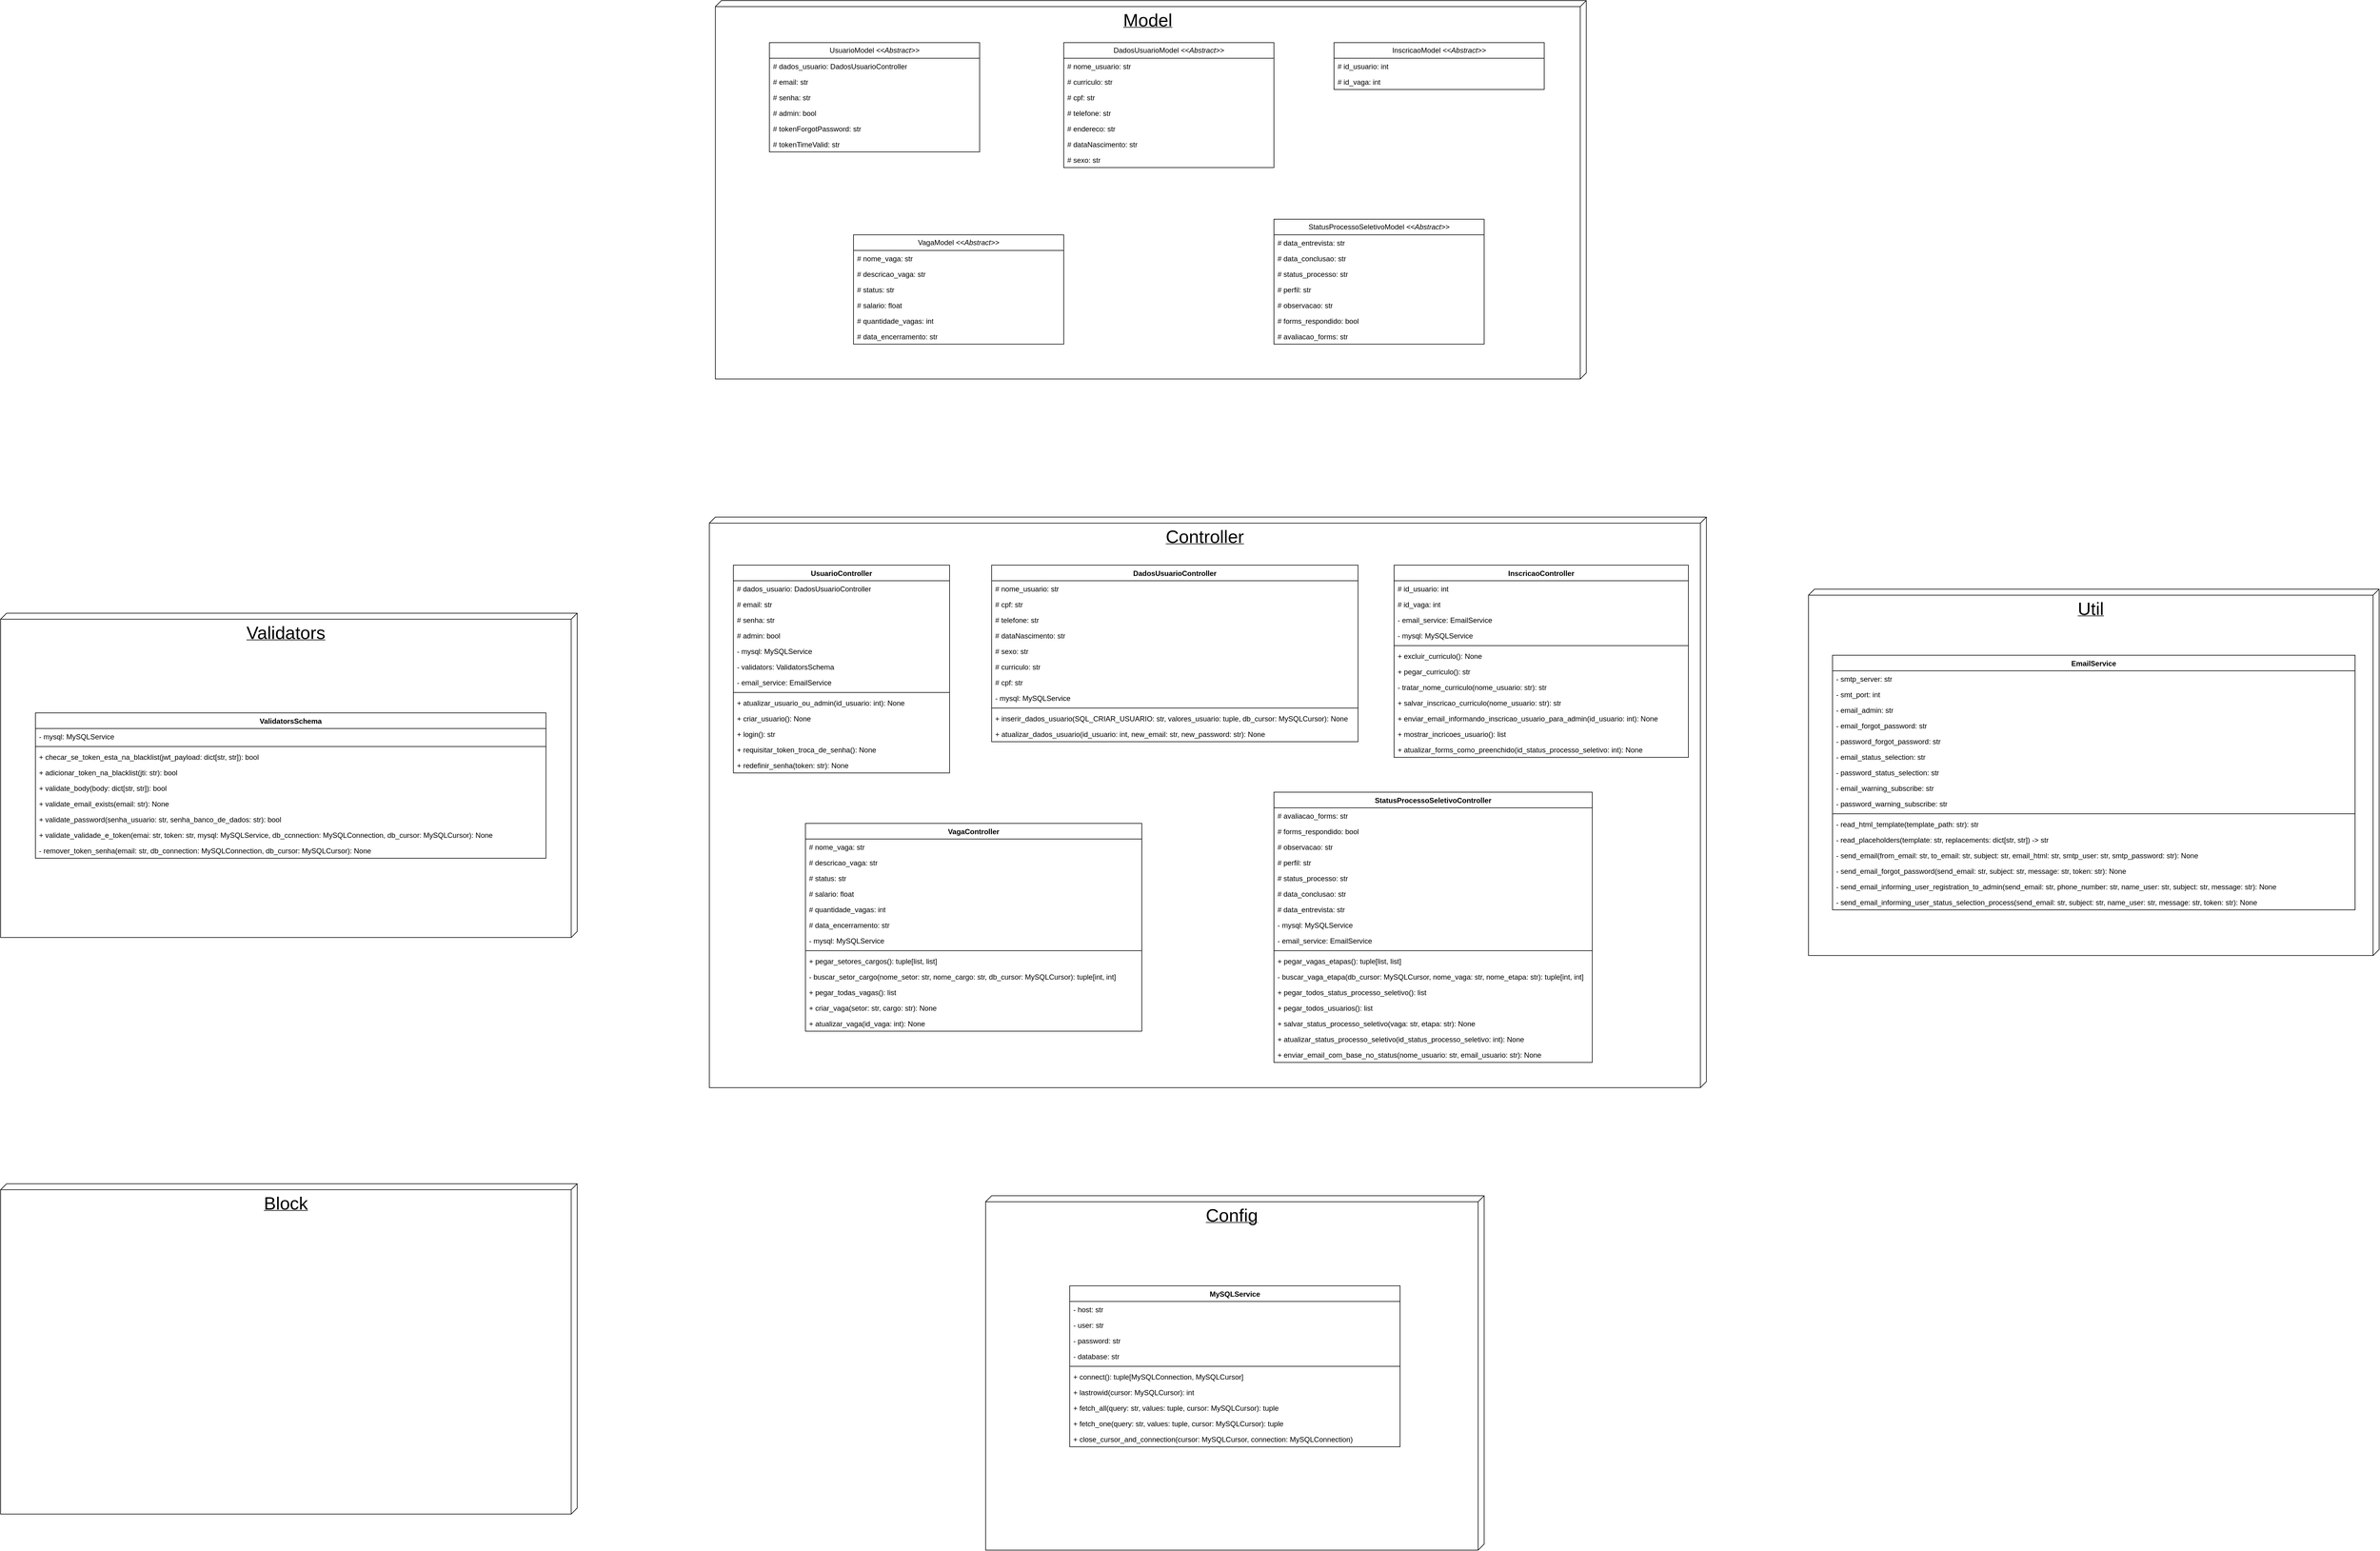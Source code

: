 <mxfile version="24.7.17">
  <diagram name="Page-1" id="kNr-TW5UxMLHMkdF3ImA">
    <mxGraphModel dx="4261" dy="2525" grid="1" gridSize="10" guides="1" tooltips="1" connect="1" arrows="1" fold="1" page="1" pageScale="1" pageWidth="827" pageHeight="1169" math="0" shadow="0">
      <root>
        <mxCell id="0" />
        <mxCell id="1" parent="0" />
        <mxCell id="wAWdI9XRGKY5rI-mCFxE-1" value="&lt;font style=&quot;font-size: 30px;&quot;&gt;Model&lt;/font&gt;" style="verticalAlign=top;align=center;spacingTop=8;spacingLeft=2;spacingRight=12;shape=cube;size=10;direction=south;fontStyle=4;html=1;whiteSpace=wrap;" vertex="1" parent="1">
          <mxGeometry x="-70" y="-10" width="1450" height="630" as="geometry" />
        </mxCell>
        <mxCell id="wAWdI9XRGKY5rI-mCFxE-6" value="UsuarioModel&amp;nbsp;&lt;i&gt;&amp;lt;&amp;lt;Abstract&amp;gt;&amp;gt;&lt;/i&gt;" style="swimlane;fontStyle=0;childLayout=stackLayout;horizontal=1;startSize=26;fillColor=none;horizontalStack=0;resizeParent=1;resizeParentMax=0;resizeLast=0;collapsible=1;marginBottom=0;whiteSpace=wrap;html=1;" vertex="1" parent="1">
          <mxGeometry x="20" y="60" width="350" height="182" as="geometry" />
        </mxCell>
        <mxCell id="wAWdI9XRGKY5rI-mCFxE-7" value="# dados_usuario: DadosUsuarioController" style="text;strokeColor=none;fillColor=none;align=left;verticalAlign=top;spacingLeft=4;spacingRight=4;overflow=hidden;rotatable=0;points=[[0,0.5],[1,0.5]];portConstraint=eastwest;whiteSpace=wrap;html=1;" vertex="1" parent="wAWdI9XRGKY5rI-mCFxE-6">
          <mxGeometry y="26" width="350" height="26" as="geometry" />
        </mxCell>
        <mxCell id="wAWdI9XRGKY5rI-mCFxE-8" value="# email: str" style="text;strokeColor=none;fillColor=none;align=left;verticalAlign=top;spacingLeft=4;spacingRight=4;overflow=hidden;rotatable=0;points=[[0,0.5],[1,0.5]];portConstraint=eastwest;whiteSpace=wrap;html=1;" vertex="1" parent="wAWdI9XRGKY5rI-mCFxE-6">
          <mxGeometry y="52" width="350" height="26" as="geometry" />
        </mxCell>
        <mxCell id="wAWdI9XRGKY5rI-mCFxE-9" value="# senha: str" style="text;strokeColor=none;fillColor=none;align=left;verticalAlign=top;spacingLeft=4;spacingRight=4;overflow=hidden;rotatable=0;points=[[0,0.5],[1,0.5]];portConstraint=eastwest;whiteSpace=wrap;html=1;" vertex="1" parent="wAWdI9XRGKY5rI-mCFxE-6">
          <mxGeometry y="78" width="350" height="26" as="geometry" />
        </mxCell>
        <mxCell id="wAWdI9XRGKY5rI-mCFxE-10" value="# admin: bool" style="text;strokeColor=none;fillColor=none;align=left;verticalAlign=top;spacingLeft=4;spacingRight=4;overflow=hidden;rotatable=0;points=[[0,0.5],[1,0.5]];portConstraint=eastwest;whiteSpace=wrap;html=1;" vertex="1" parent="wAWdI9XRGKY5rI-mCFxE-6">
          <mxGeometry y="104" width="350" height="26" as="geometry" />
        </mxCell>
        <mxCell id="wAWdI9XRGKY5rI-mCFxE-11" value="# tokenForgotPassword: str" style="text;strokeColor=none;fillColor=none;align=left;verticalAlign=top;spacingLeft=4;spacingRight=4;overflow=hidden;rotatable=0;points=[[0,0.5],[1,0.5]];portConstraint=eastwest;whiteSpace=wrap;html=1;" vertex="1" parent="wAWdI9XRGKY5rI-mCFxE-6">
          <mxGeometry y="130" width="350" height="26" as="geometry" />
        </mxCell>
        <mxCell id="wAWdI9XRGKY5rI-mCFxE-12" value="# tokenTimeValid: str" style="text;strokeColor=none;fillColor=none;align=left;verticalAlign=top;spacingLeft=4;spacingRight=4;overflow=hidden;rotatable=0;points=[[0,0.5],[1,0.5]];portConstraint=eastwest;whiteSpace=wrap;html=1;" vertex="1" parent="wAWdI9XRGKY5rI-mCFxE-6">
          <mxGeometry y="156" width="350" height="26" as="geometry" />
        </mxCell>
        <mxCell id="wAWdI9XRGKY5rI-mCFxE-13" value="DadosUsuarioModel&amp;nbsp;&lt;i&gt;&amp;lt;&amp;lt;Abstract&amp;gt;&amp;gt;&lt;/i&gt;" style="swimlane;fontStyle=0;childLayout=stackLayout;horizontal=1;startSize=26;fillColor=none;horizontalStack=0;resizeParent=1;resizeParentMax=0;resizeLast=0;collapsible=1;marginBottom=0;whiteSpace=wrap;html=1;" vertex="1" parent="1">
          <mxGeometry x="510" y="60" width="350" height="208" as="geometry" />
        </mxCell>
        <mxCell id="wAWdI9XRGKY5rI-mCFxE-14" value="# nome_usuario: str" style="text;strokeColor=none;fillColor=none;align=left;verticalAlign=top;spacingLeft=4;spacingRight=4;overflow=hidden;rotatable=0;points=[[0,0.5],[1,0.5]];portConstraint=eastwest;whiteSpace=wrap;html=1;" vertex="1" parent="wAWdI9XRGKY5rI-mCFxE-13">
          <mxGeometry y="26" width="350" height="26" as="geometry" />
        </mxCell>
        <mxCell id="wAWdI9XRGKY5rI-mCFxE-15" value="# curriculo: str" style="text;strokeColor=none;fillColor=none;align=left;verticalAlign=top;spacingLeft=4;spacingRight=4;overflow=hidden;rotatable=0;points=[[0,0.5],[1,0.5]];portConstraint=eastwest;whiteSpace=wrap;html=1;" vertex="1" parent="wAWdI9XRGKY5rI-mCFxE-13">
          <mxGeometry y="52" width="350" height="26" as="geometry" />
        </mxCell>
        <mxCell id="wAWdI9XRGKY5rI-mCFxE-16" value="# cpf: str" style="text;strokeColor=none;fillColor=none;align=left;verticalAlign=top;spacingLeft=4;spacingRight=4;overflow=hidden;rotatable=0;points=[[0,0.5],[1,0.5]];portConstraint=eastwest;whiteSpace=wrap;html=1;" vertex="1" parent="wAWdI9XRGKY5rI-mCFxE-13">
          <mxGeometry y="78" width="350" height="26" as="geometry" />
        </mxCell>
        <mxCell id="wAWdI9XRGKY5rI-mCFxE-17" value="# telefone: str" style="text;strokeColor=none;fillColor=none;align=left;verticalAlign=top;spacingLeft=4;spacingRight=4;overflow=hidden;rotatable=0;points=[[0,0.5],[1,0.5]];portConstraint=eastwest;whiteSpace=wrap;html=1;" vertex="1" parent="wAWdI9XRGKY5rI-mCFxE-13">
          <mxGeometry y="104" width="350" height="26" as="geometry" />
        </mxCell>
        <mxCell id="wAWdI9XRGKY5rI-mCFxE-18" value="# endereco: str" style="text;strokeColor=none;fillColor=none;align=left;verticalAlign=top;spacingLeft=4;spacingRight=4;overflow=hidden;rotatable=0;points=[[0,0.5],[1,0.5]];portConstraint=eastwest;whiteSpace=wrap;html=1;" vertex="1" parent="wAWdI9XRGKY5rI-mCFxE-13">
          <mxGeometry y="130" width="350" height="26" as="geometry" />
        </mxCell>
        <mxCell id="wAWdI9XRGKY5rI-mCFxE-19" value="# dataNascimento: str" style="text;strokeColor=none;fillColor=none;align=left;verticalAlign=top;spacingLeft=4;spacingRight=4;overflow=hidden;rotatable=0;points=[[0,0.5],[1,0.5]];portConstraint=eastwest;whiteSpace=wrap;html=1;" vertex="1" parent="wAWdI9XRGKY5rI-mCFxE-13">
          <mxGeometry y="156" width="350" height="26" as="geometry" />
        </mxCell>
        <mxCell id="wAWdI9XRGKY5rI-mCFxE-20" value="# sexo: str" style="text;strokeColor=none;fillColor=none;align=left;verticalAlign=top;spacingLeft=4;spacingRight=4;overflow=hidden;rotatable=0;points=[[0,0.5],[1,0.5]];portConstraint=eastwest;whiteSpace=wrap;html=1;" vertex="1" parent="wAWdI9XRGKY5rI-mCFxE-13">
          <mxGeometry y="182" width="350" height="26" as="geometry" />
        </mxCell>
        <mxCell id="wAWdI9XRGKY5rI-mCFxE-21" value="InscricaoModel&amp;nbsp;&lt;i&gt;&amp;lt;&amp;lt;Abstract&amp;gt;&amp;gt;&lt;/i&gt;" style="swimlane;fontStyle=0;childLayout=stackLayout;horizontal=1;startSize=26;fillColor=none;horizontalStack=0;resizeParent=1;resizeParentMax=0;resizeLast=0;collapsible=1;marginBottom=0;whiteSpace=wrap;html=1;" vertex="1" parent="1">
          <mxGeometry x="960" y="60" width="350" height="78" as="geometry" />
        </mxCell>
        <mxCell id="wAWdI9XRGKY5rI-mCFxE-22" value="# id_usuario: int" style="text;strokeColor=none;fillColor=none;align=left;verticalAlign=top;spacingLeft=4;spacingRight=4;overflow=hidden;rotatable=0;points=[[0,0.5],[1,0.5]];portConstraint=eastwest;whiteSpace=wrap;html=1;" vertex="1" parent="wAWdI9XRGKY5rI-mCFxE-21">
          <mxGeometry y="26" width="350" height="26" as="geometry" />
        </mxCell>
        <mxCell id="wAWdI9XRGKY5rI-mCFxE-23" value="# id_vaga: int" style="text;strokeColor=none;fillColor=none;align=left;verticalAlign=top;spacingLeft=4;spacingRight=4;overflow=hidden;rotatable=0;points=[[0,0.5],[1,0.5]];portConstraint=eastwest;whiteSpace=wrap;html=1;" vertex="1" parent="wAWdI9XRGKY5rI-mCFxE-21">
          <mxGeometry y="52" width="350" height="26" as="geometry" />
        </mxCell>
        <mxCell id="wAWdI9XRGKY5rI-mCFxE-28" value="VagaModel&amp;nbsp;&lt;i&gt;&amp;lt;&amp;lt;Abstract&amp;gt;&amp;gt;&lt;/i&gt;" style="swimlane;fontStyle=0;childLayout=stackLayout;horizontal=1;startSize=26;fillColor=none;horizontalStack=0;resizeParent=1;resizeParentMax=0;resizeLast=0;collapsible=1;marginBottom=0;whiteSpace=wrap;html=1;" vertex="1" parent="1">
          <mxGeometry x="160" y="380" width="350" height="182" as="geometry" />
        </mxCell>
        <mxCell id="wAWdI9XRGKY5rI-mCFxE-29" value="# nome_vaga: str" style="text;strokeColor=none;fillColor=none;align=left;verticalAlign=top;spacingLeft=4;spacingRight=4;overflow=hidden;rotatable=0;points=[[0,0.5],[1,0.5]];portConstraint=eastwest;whiteSpace=wrap;html=1;" vertex="1" parent="wAWdI9XRGKY5rI-mCFxE-28">
          <mxGeometry y="26" width="350" height="26" as="geometry" />
        </mxCell>
        <mxCell id="wAWdI9XRGKY5rI-mCFxE-30" value="# descricao_vaga: str" style="text;strokeColor=none;fillColor=none;align=left;verticalAlign=top;spacingLeft=4;spacingRight=4;overflow=hidden;rotatable=0;points=[[0,0.5],[1,0.5]];portConstraint=eastwest;whiteSpace=wrap;html=1;" vertex="1" parent="wAWdI9XRGKY5rI-mCFxE-28">
          <mxGeometry y="52" width="350" height="26" as="geometry" />
        </mxCell>
        <mxCell id="wAWdI9XRGKY5rI-mCFxE-31" value="# status: str" style="text;strokeColor=none;fillColor=none;align=left;verticalAlign=top;spacingLeft=4;spacingRight=4;overflow=hidden;rotatable=0;points=[[0,0.5],[1,0.5]];portConstraint=eastwest;whiteSpace=wrap;html=1;" vertex="1" parent="wAWdI9XRGKY5rI-mCFxE-28">
          <mxGeometry y="78" width="350" height="26" as="geometry" />
        </mxCell>
        <mxCell id="wAWdI9XRGKY5rI-mCFxE-33" value="# salario: float" style="text;strokeColor=none;fillColor=none;align=left;verticalAlign=top;spacingLeft=4;spacingRight=4;overflow=hidden;rotatable=0;points=[[0,0.5],[1,0.5]];portConstraint=eastwest;whiteSpace=wrap;html=1;" vertex="1" parent="wAWdI9XRGKY5rI-mCFxE-28">
          <mxGeometry y="104" width="350" height="26" as="geometry" />
        </mxCell>
        <mxCell id="wAWdI9XRGKY5rI-mCFxE-32" value="# quantidade_vagas: int" style="text;strokeColor=none;fillColor=none;align=left;verticalAlign=top;spacingLeft=4;spacingRight=4;overflow=hidden;rotatable=0;points=[[0,0.5],[1,0.5]];portConstraint=eastwest;whiteSpace=wrap;html=1;" vertex="1" parent="wAWdI9XRGKY5rI-mCFxE-28">
          <mxGeometry y="130" width="350" height="26" as="geometry" />
        </mxCell>
        <mxCell id="wAWdI9XRGKY5rI-mCFxE-34" value="# data_encerramento: str" style="text;strokeColor=none;fillColor=none;align=left;verticalAlign=top;spacingLeft=4;spacingRight=4;overflow=hidden;rotatable=0;points=[[0,0.5],[1,0.5]];portConstraint=eastwest;whiteSpace=wrap;html=1;" vertex="1" parent="wAWdI9XRGKY5rI-mCFxE-28">
          <mxGeometry y="156" width="350" height="26" as="geometry" />
        </mxCell>
        <mxCell id="wAWdI9XRGKY5rI-mCFxE-35" value="StatusProcessoSeletivoModel&amp;nbsp;&lt;i&gt;&amp;lt;&amp;lt;Abstract&amp;gt;&amp;gt;&lt;/i&gt;" style="swimlane;fontStyle=0;childLayout=stackLayout;horizontal=1;startSize=26;fillColor=none;horizontalStack=0;resizeParent=1;resizeParentMax=0;resizeLast=0;collapsible=1;marginBottom=0;whiteSpace=wrap;html=1;" vertex="1" parent="1">
          <mxGeometry x="860" y="354" width="350" height="208" as="geometry" />
        </mxCell>
        <mxCell id="wAWdI9XRGKY5rI-mCFxE-36" value="# data_entrevista: str" style="text;strokeColor=none;fillColor=none;align=left;verticalAlign=top;spacingLeft=4;spacingRight=4;overflow=hidden;rotatable=0;points=[[0,0.5],[1,0.5]];portConstraint=eastwest;whiteSpace=wrap;html=1;" vertex="1" parent="wAWdI9XRGKY5rI-mCFxE-35">
          <mxGeometry y="26" width="350" height="26" as="geometry" />
        </mxCell>
        <mxCell id="wAWdI9XRGKY5rI-mCFxE-37" value="# data_conclusao: str" style="text;strokeColor=none;fillColor=none;align=left;verticalAlign=top;spacingLeft=4;spacingRight=4;overflow=hidden;rotatable=0;points=[[0,0.5],[1,0.5]];portConstraint=eastwest;whiteSpace=wrap;html=1;" vertex="1" parent="wAWdI9XRGKY5rI-mCFxE-35">
          <mxGeometry y="52" width="350" height="26" as="geometry" />
        </mxCell>
        <mxCell id="wAWdI9XRGKY5rI-mCFxE-38" value="# status_processo: str" style="text;strokeColor=none;fillColor=none;align=left;verticalAlign=top;spacingLeft=4;spacingRight=4;overflow=hidden;rotatable=0;points=[[0,0.5],[1,0.5]];portConstraint=eastwest;whiteSpace=wrap;html=1;" vertex="1" parent="wAWdI9XRGKY5rI-mCFxE-35">
          <mxGeometry y="78" width="350" height="26" as="geometry" />
        </mxCell>
        <mxCell id="wAWdI9XRGKY5rI-mCFxE-39" value="# perfil: str" style="text;strokeColor=none;fillColor=none;align=left;verticalAlign=top;spacingLeft=4;spacingRight=4;overflow=hidden;rotatable=0;points=[[0,0.5],[1,0.5]];portConstraint=eastwest;whiteSpace=wrap;html=1;" vertex="1" parent="wAWdI9XRGKY5rI-mCFxE-35">
          <mxGeometry y="104" width="350" height="26" as="geometry" />
        </mxCell>
        <mxCell id="wAWdI9XRGKY5rI-mCFxE-40" value="# observacao: str" style="text;strokeColor=none;fillColor=none;align=left;verticalAlign=top;spacingLeft=4;spacingRight=4;overflow=hidden;rotatable=0;points=[[0,0.5],[1,0.5]];portConstraint=eastwest;whiteSpace=wrap;html=1;" vertex="1" parent="wAWdI9XRGKY5rI-mCFxE-35">
          <mxGeometry y="130" width="350" height="26" as="geometry" />
        </mxCell>
        <mxCell id="wAWdI9XRGKY5rI-mCFxE-41" value="# forms_respondido: bool" style="text;strokeColor=none;fillColor=none;align=left;verticalAlign=top;spacingLeft=4;spacingRight=4;overflow=hidden;rotatable=0;points=[[0,0.5],[1,0.5]];portConstraint=eastwest;whiteSpace=wrap;html=1;" vertex="1" parent="wAWdI9XRGKY5rI-mCFxE-35">
          <mxGeometry y="156" width="350" height="26" as="geometry" />
        </mxCell>
        <mxCell id="wAWdI9XRGKY5rI-mCFxE-42" value="# avaliacao_forms: str" style="text;strokeColor=none;fillColor=none;align=left;verticalAlign=top;spacingLeft=4;spacingRight=4;overflow=hidden;rotatable=0;points=[[0,0.5],[1,0.5]];portConstraint=eastwest;whiteSpace=wrap;html=1;" vertex="1" parent="wAWdI9XRGKY5rI-mCFxE-35">
          <mxGeometry y="182" width="350" height="26" as="geometry" />
        </mxCell>
        <mxCell id="wAWdI9XRGKY5rI-mCFxE-43" value="&lt;span style=&quot;font-size: 30px;&quot;&gt;Controller&lt;/span&gt;" style="verticalAlign=top;align=center;spacingTop=8;spacingLeft=2;spacingRight=12;shape=cube;size=10;direction=south;fontStyle=4;html=1;whiteSpace=wrap;" vertex="1" parent="1">
          <mxGeometry x="-80" y="850" width="1660" height="950" as="geometry" />
        </mxCell>
        <mxCell id="wAWdI9XRGKY5rI-mCFxE-44" value="UsuarioController" style="swimlane;fontStyle=1;align=center;verticalAlign=top;childLayout=stackLayout;horizontal=1;startSize=26;horizontalStack=0;resizeParent=1;resizeParentMax=0;resizeLast=0;collapsible=1;marginBottom=0;whiteSpace=wrap;html=1;" vertex="1" parent="1">
          <mxGeometry x="-40" y="930" width="360" height="346" as="geometry" />
        </mxCell>
        <mxCell id="wAWdI9XRGKY5rI-mCFxE-65" value="# dados_usuario: DadosUsuarioController" style="text;strokeColor=none;fillColor=none;align=left;verticalAlign=top;spacingLeft=4;spacingRight=4;overflow=hidden;rotatable=0;points=[[0,0.5],[1,0.5]];portConstraint=eastwest;whiteSpace=wrap;html=1;" vertex="1" parent="wAWdI9XRGKY5rI-mCFxE-44">
          <mxGeometry y="26" width="360" height="26" as="geometry" />
        </mxCell>
        <mxCell id="wAWdI9XRGKY5rI-mCFxE-66" value="# email: str" style="text;strokeColor=none;fillColor=none;align=left;verticalAlign=top;spacingLeft=4;spacingRight=4;overflow=hidden;rotatable=0;points=[[0,0.5],[1,0.5]];portConstraint=eastwest;whiteSpace=wrap;html=1;" vertex="1" parent="wAWdI9XRGKY5rI-mCFxE-44">
          <mxGeometry y="52" width="360" height="26" as="geometry" />
        </mxCell>
        <mxCell id="wAWdI9XRGKY5rI-mCFxE-67" value="# senha: str" style="text;strokeColor=none;fillColor=none;align=left;verticalAlign=top;spacingLeft=4;spacingRight=4;overflow=hidden;rotatable=0;points=[[0,0.5],[1,0.5]];portConstraint=eastwest;whiteSpace=wrap;html=1;" vertex="1" parent="wAWdI9XRGKY5rI-mCFxE-44">
          <mxGeometry y="78" width="360" height="26" as="geometry" />
        </mxCell>
        <mxCell id="wAWdI9XRGKY5rI-mCFxE-68" value="# admin: bool" style="text;strokeColor=none;fillColor=none;align=left;verticalAlign=top;spacingLeft=4;spacingRight=4;overflow=hidden;rotatable=0;points=[[0,0.5],[1,0.5]];portConstraint=eastwest;whiteSpace=wrap;html=1;" vertex="1" parent="wAWdI9XRGKY5rI-mCFxE-44">
          <mxGeometry y="104" width="360" height="26" as="geometry" />
        </mxCell>
        <mxCell id="wAWdI9XRGKY5rI-mCFxE-71" value="- mysql: MySQLService" style="text;strokeColor=none;fillColor=none;align=left;verticalAlign=top;spacingLeft=4;spacingRight=4;overflow=hidden;rotatable=0;points=[[0,0.5],[1,0.5]];portConstraint=eastwest;whiteSpace=wrap;html=1;" vertex="1" parent="wAWdI9XRGKY5rI-mCFxE-44">
          <mxGeometry y="130" width="360" height="26" as="geometry" />
        </mxCell>
        <mxCell id="wAWdI9XRGKY5rI-mCFxE-72" value="- validators: ValidatorsSchema" style="text;strokeColor=none;fillColor=none;align=left;verticalAlign=top;spacingLeft=4;spacingRight=4;overflow=hidden;rotatable=0;points=[[0,0.5],[1,0.5]];portConstraint=eastwest;whiteSpace=wrap;html=1;" vertex="1" parent="wAWdI9XRGKY5rI-mCFxE-44">
          <mxGeometry y="156" width="360" height="26" as="geometry" />
        </mxCell>
        <mxCell id="wAWdI9XRGKY5rI-mCFxE-73" value="- email_service: EmailService" style="text;strokeColor=none;fillColor=none;align=left;verticalAlign=top;spacingLeft=4;spacingRight=4;overflow=hidden;rotatable=0;points=[[0,0.5],[1,0.5]];portConstraint=eastwest;whiteSpace=wrap;html=1;" vertex="1" parent="wAWdI9XRGKY5rI-mCFxE-44">
          <mxGeometry y="182" width="360" height="26" as="geometry" />
        </mxCell>
        <mxCell id="wAWdI9XRGKY5rI-mCFxE-46" value="" style="line;strokeWidth=1;fillColor=none;align=left;verticalAlign=middle;spacingTop=-1;spacingLeft=3;spacingRight=3;rotatable=0;labelPosition=right;points=[];portConstraint=eastwest;strokeColor=inherit;" vertex="1" parent="wAWdI9XRGKY5rI-mCFxE-44">
          <mxGeometry y="208" width="360" height="8" as="geometry" />
        </mxCell>
        <mxCell id="wAWdI9XRGKY5rI-mCFxE-47" value="+&amp;nbsp;atualizar_usuario_ou_admin(id_usuario: int): None" style="text;strokeColor=none;fillColor=none;align=left;verticalAlign=top;spacingLeft=4;spacingRight=4;overflow=hidden;rotatable=0;points=[[0,0.5],[1,0.5]];portConstraint=eastwest;whiteSpace=wrap;html=1;" vertex="1" parent="wAWdI9XRGKY5rI-mCFxE-44">
          <mxGeometry y="216" width="360" height="26" as="geometry" />
        </mxCell>
        <mxCell id="wAWdI9XRGKY5rI-mCFxE-74" value="+ criar_usuario(): None" style="text;strokeColor=none;fillColor=none;align=left;verticalAlign=top;spacingLeft=4;spacingRight=4;overflow=hidden;rotatable=0;points=[[0,0.5],[1,0.5]];portConstraint=eastwest;whiteSpace=wrap;html=1;" vertex="1" parent="wAWdI9XRGKY5rI-mCFxE-44">
          <mxGeometry y="242" width="360" height="26" as="geometry" />
        </mxCell>
        <mxCell id="wAWdI9XRGKY5rI-mCFxE-75" value="+ login(): str" style="text;strokeColor=none;fillColor=none;align=left;verticalAlign=top;spacingLeft=4;spacingRight=4;overflow=hidden;rotatable=0;points=[[0,0.5],[1,0.5]];portConstraint=eastwest;whiteSpace=wrap;html=1;" vertex="1" parent="wAWdI9XRGKY5rI-mCFxE-44">
          <mxGeometry y="268" width="360" height="26" as="geometry" />
        </mxCell>
        <mxCell id="wAWdI9XRGKY5rI-mCFxE-76" value="+ requisitar_token_troca_de_senha(): None" style="text;strokeColor=none;fillColor=none;align=left;verticalAlign=top;spacingLeft=4;spacingRight=4;overflow=hidden;rotatable=0;points=[[0,0.5],[1,0.5]];portConstraint=eastwest;whiteSpace=wrap;html=1;" vertex="1" parent="wAWdI9XRGKY5rI-mCFxE-44">
          <mxGeometry y="294" width="360" height="26" as="geometry" />
        </mxCell>
        <mxCell id="wAWdI9XRGKY5rI-mCFxE-77" value="+ redefinir_senha(token: str): None" style="text;strokeColor=none;fillColor=none;align=left;verticalAlign=top;spacingLeft=4;spacingRight=4;overflow=hidden;rotatable=0;points=[[0,0.5],[1,0.5]];portConstraint=eastwest;whiteSpace=wrap;html=1;" vertex="1" parent="wAWdI9XRGKY5rI-mCFxE-44">
          <mxGeometry y="320" width="360" height="26" as="geometry" />
        </mxCell>
        <mxCell id="wAWdI9XRGKY5rI-mCFxE-48" value="DadosUsuarioController" style="swimlane;fontStyle=1;align=center;verticalAlign=top;childLayout=stackLayout;horizontal=1;startSize=26;horizontalStack=0;resizeParent=1;resizeParentMax=0;resizeLast=0;collapsible=1;marginBottom=0;whiteSpace=wrap;html=1;" vertex="1" parent="1">
          <mxGeometry x="390" y="930" width="610" height="294" as="geometry" />
        </mxCell>
        <mxCell id="wAWdI9XRGKY5rI-mCFxE-49" value="# nome_usuario: str" style="text;strokeColor=none;fillColor=none;align=left;verticalAlign=top;spacingLeft=4;spacingRight=4;overflow=hidden;rotatable=0;points=[[0,0.5],[1,0.5]];portConstraint=eastwest;whiteSpace=wrap;html=1;" vertex="1" parent="wAWdI9XRGKY5rI-mCFxE-48">
          <mxGeometry y="26" width="610" height="26" as="geometry" />
        </mxCell>
        <mxCell id="wAWdI9XRGKY5rI-mCFxE-79" value="# cpf: str" style="text;strokeColor=none;fillColor=none;align=left;verticalAlign=top;spacingLeft=4;spacingRight=4;overflow=hidden;rotatable=0;points=[[0,0.5],[1,0.5]];portConstraint=eastwest;whiteSpace=wrap;html=1;" vertex="1" parent="wAWdI9XRGKY5rI-mCFxE-48">
          <mxGeometry y="52" width="610" height="26" as="geometry" />
        </mxCell>
        <mxCell id="wAWdI9XRGKY5rI-mCFxE-80" value="# telefone: str" style="text;strokeColor=none;fillColor=none;align=left;verticalAlign=top;spacingLeft=4;spacingRight=4;overflow=hidden;rotatable=0;points=[[0,0.5],[1,0.5]];portConstraint=eastwest;whiteSpace=wrap;html=1;" vertex="1" parent="wAWdI9XRGKY5rI-mCFxE-48">
          <mxGeometry y="78" width="610" height="26" as="geometry" />
        </mxCell>
        <mxCell id="wAWdI9XRGKY5rI-mCFxE-81" value="# dataNascimento: str" style="text;strokeColor=none;fillColor=none;align=left;verticalAlign=top;spacingLeft=4;spacingRight=4;overflow=hidden;rotatable=0;points=[[0,0.5],[1,0.5]];portConstraint=eastwest;whiteSpace=wrap;html=1;" vertex="1" parent="wAWdI9XRGKY5rI-mCFxE-48">
          <mxGeometry y="104" width="610" height="26" as="geometry" />
        </mxCell>
        <mxCell id="wAWdI9XRGKY5rI-mCFxE-82" value="# sexo: str" style="text;strokeColor=none;fillColor=none;align=left;verticalAlign=top;spacingLeft=4;spacingRight=4;overflow=hidden;rotatable=0;points=[[0,0.5],[1,0.5]];portConstraint=eastwest;whiteSpace=wrap;html=1;" vertex="1" parent="wAWdI9XRGKY5rI-mCFxE-48">
          <mxGeometry y="130" width="610" height="26" as="geometry" />
        </mxCell>
        <mxCell id="wAWdI9XRGKY5rI-mCFxE-83" value="# curriculo: str" style="text;strokeColor=none;fillColor=none;align=left;verticalAlign=top;spacingLeft=4;spacingRight=4;overflow=hidden;rotatable=0;points=[[0,0.5],[1,0.5]];portConstraint=eastwest;whiteSpace=wrap;html=1;" vertex="1" parent="wAWdI9XRGKY5rI-mCFxE-48">
          <mxGeometry y="156" width="610" height="26" as="geometry" />
        </mxCell>
        <mxCell id="wAWdI9XRGKY5rI-mCFxE-84" value="# cpf: str" style="text;strokeColor=none;fillColor=none;align=left;verticalAlign=top;spacingLeft=4;spacingRight=4;overflow=hidden;rotatable=0;points=[[0,0.5],[1,0.5]];portConstraint=eastwest;whiteSpace=wrap;html=1;" vertex="1" parent="wAWdI9XRGKY5rI-mCFxE-48">
          <mxGeometry y="182" width="610" height="26" as="geometry" />
        </mxCell>
        <mxCell id="wAWdI9XRGKY5rI-mCFxE-85" value="- mysql: MySQLService" style="text;strokeColor=none;fillColor=none;align=left;verticalAlign=top;spacingLeft=4;spacingRight=4;overflow=hidden;rotatable=0;points=[[0,0.5],[1,0.5]];portConstraint=eastwest;whiteSpace=wrap;html=1;" vertex="1" parent="wAWdI9XRGKY5rI-mCFxE-48">
          <mxGeometry y="208" width="610" height="26" as="geometry" />
        </mxCell>
        <mxCell id="wAWdI9XRGKY5rI-mCFxE-50" value="" style="line;strokeWidth=1;fillColor=none;align=left;verticalAlign=middle;spacingTop=-1;spacingLeft=3;spacingRight=3;rotatable=0;labelPosition=right;points=[];portConstraint=eastwest;strokeColor=inherit;" vertex="1" parent="wAWdI9XRGKY5rI-mCFxE-48">
          <mxGeometry y="234" width="610" height="8" as="geometry" />
        </mxCell>
        <mxCell id="wAWdI9XRGKY5rI-mCFxE-51" value="+ inserir_dados_usuario(SQL_CRIAR_USUARIO: str, valores_usuario: tuple, db_cursor: MySQLCursor): None" style="text;strokeColor=none;fillColor=none;align=left;verticalAlign=top;spacingLeft=4;spacingRight=4;overflow=hidden;rotatable=0;points=[[0,0.5],[1,0.5]];portConstraint=eastwest;whiteSpace=wrap;html=1;" vertex="1" parent="wAWdI9XRGKY5rI-mCFxE-48">
          <mxGeometry y="242" width="610" height="26" as="geometry" />
        </mxCell>
        <mxCell id="wAWdI9XRGKY5rI-mCFxE-86" value="+ atualizar_dados_usuario(id_usuario: int, new_email: str, new_password: str): None" style="text;strokeColor=none;fillColor=none;align=left;verticalAlign=top;spacingLeft=4;spacingRight=4;overflow=hidden;rotatable=0;points=[[0,0.5],[1,0.5]];portConstraint=eastwest;whiteSpace=wrap;html=1;" vertex="1" parent="wAWdI9XRGKY5rI-mCFxE-48">
          <mxGeometry y="268" width="610" height="26" as="geometry" />
        </mxCell>
        <mxCell id="wAWdI9XRGKY5rI-mCFxE-52" value="InscricaoController" style="swimlane;fontStyle=1;align=center;verticalAlign=top;childLayout=stackLayout;horizontal=1;startSize=26;horizontalStack=0;resizeParent=1;resizeParentMax=0;resizeLast=0;collapsible=1;marginBottom=0;whiteSpace=wrap;html=1;" vertex="1" parent="1">
          <mxGeometry x="1060" y="930" width="490" height="320" as="geometry" />
        </mxCell>
        <mxCell id="wAWdI9XRGKY5rI-mCFxE-94" value="# id_usuario: int" style="text;strokeColor=none;fillColor=none;align=left;verticalAlign=top;spacingLeft=4;spacingRight=4;overflow=hidden;rotatable=0;points=[[0,0.5],[1,0.5]];portConstraint=eastwest;whiteSpace=wrap;html=1;" vertex="1" parent="wAWdI9XRGKY5rI-mCFxE-52">
          <mxGeometry y="26" width="490" height="26" as="geometry" />
        </mxCell>
        <mxCell id="wAWdI9XRGKY5rI-mCFxE-95" value="# id_vaga: int" style="text;strokeColor=none;fillColor=none;align=left;verticalAlign=top;spacingLeft=4;spacingRight=4;overflow=hidden;rotatable=0;points=[[0,0.5],[1,0.5]];portConstraint=eastwest;whiteSpace=wrap;html=1;" vertex="1" parent="wAWdI9XRGKY5rI-mCFxE-52">
          <mxGeometry y="52" width="490" height="26" as="geometry" />
        </mxCell>
        <mxCell id="wAWdI9XRGKY5rI-mCFxE-105" value="- email_service: EmailService" style="text;strokeColor=none;fillColor=none;align=left;verticalAlign=top;spacingLeft=4;spacingRight=4;overflow=hidden;rotatable=0;points=[[0,0.5],[1,0.5]];portConstraint=eastwest;whiteSpace=wrap;html=1;" vertex="1" parent="wAWdI9XRGKY5rI-mCFxE-52">
          <mxGeometry y="78" width="490" height="26" as="geometry" />
        </mxCell>
        <mxCell id="wAWdI9XRGKY5rI-mCFxE-104" value="- mysql: MySQLService" style="text;strokeColor=none;fillColor=none;align=left;verticalAlign=top;spacingLeft=4;spacingRight=4;overflow=hidden;rotatable=0;points=[[0,0.5],[1,0.5]];portConstraint=eastwest;whiteSpace=wrap;html=1;" vertex="1" parent="wAWdI9XRGKY5rI-mCFxE-52">
          <mxGeometry y="104" width="490" height="26" as="geometry" />
        </mxCell>
        <mxCell id="wAWdI9XRGKY5rI-mCFxE-54" value="" style="line;strokeWidth=1;fillColor=none;align=left;verticalAlign=middle;spacingTop=-1;spacingLeft=3;spacingRight=3;rotatable=0;labelPosition=right;points=[];portConstraint=eastwest;strokeColor=inherit;" vertex="1" parent="wAWdI9XRGKY5rI-mCFxE-52">
          <mxGeometry y="130" width="490" height="8" as="geometry" />
        </mxCell>
        <mxCell id="wAWdI9XRGKY5rI-mCFxE-55" value="+ excluir_curriculo(): None" style="text;strokeColor=none;fillColor=none;align=left;verticalAlign=top;spacingLeft=4;spacingRight=4;overflow=hidden;rotatable=0;points=[[0,0.5],[1,0.5]];portConstraint=eastwest;whiteSpace=wrap;html=1;" vertex="1" parent="wAWdI9XRGKY5rI-mCFxE-52">
          <mxGeometry y="138" width="490" height="26" as="geometry" />
        </mxCell>
        <mxCell id="wAWdI9XRGKY5rI-mCFxE-106" value="+ pegar_curriculo(): str" style="text;strokeColor=none;fillColor=none;align=left;verticalAlign=top;spacingLeft=4;spacingRight=4;overflow=hidden;rotatable=0;points=[[0,0.5],[1,0.5]];portConstraint=eastwest;whiteSpace=wrap;html=1;" vertex="1" parent="wAWdI9XRGKY5rI-mCFxE-52">
          <mxGeometry y="164" width="490" height="26" as="geometry" />
        </mxCell>
        <mxCell id="wAWdI9XRGKY5rI-mCFxE-107" value="- tratar_nome_curriculo(nome_usuario: str): str" style="text;strokeColor=none;fillColor=none;align=left;verticalAlign=top;spacingLeft=4;spacingRight=4;overflow=hidden;rotatable=0;points=[[0,0.5],[1,0.5]];portConstraint=eastwest;whiteSpace=wrap;html=1;" vertex="1" parent="wAWdI9XRGKY5rI-mCFxE-52">
          <mxGeometry y="190" width="490" height="26" as="geometry" />
        </mxCell>
        <mxCell id="wAWdI9XRGKY5rI-mCFxE-108" value="+ salvar_inscricao_curriculo(nome_usuario: str): str" style="text;strokeColor=none;fillColor=none;align=left;verticalAlign=top;spacingLeft=4;spacingRight=4;overflow=hidden;rotatable=0;points=[[0,0.5],[1,0.5]];portConstraint=eastwest;whiteSpace=wrap;html=1;" vertex="1" parent="wAWdI9XRGKY5rI-mCFxE-52">
          <mxGeometry y="216" width="490" height="26" as="geometry" />
        </mxCell>
        <mxCell id="wAWdI9XRGKY5rI-mCFxE-109" value="+ enviar_email_informando_inscricao_usuario_para_admin(id_usuario: int): None" style="text;strokeColor=none;fillColor=none;align=left;verticalAlign=top;spacingLeft=4;spacingRight=4;overflow=hidden;rotatable=0;points=[[0,0.5],[1,0.5]];portConstraint=eastwest;whiteSpace=wrap;html=1;" vertex="1" parent="wAWdI9XRGKY5rI-mCFxE-52">
          <mxGeometry y="242" width="490" height="26" as="geometry" />
        </mxCell>
        <mxCell id="wAWdI9XRGKY5rI-mCFxE-110" value="+ mostrar_incricoes_usuario(): list" style="text;strokeColor=none;fillColor=none;align=left;verticalAlign=top;spacingLeft=4;spacingRight=4;overflow=hidden;rotatable=0;points=[[0,0.5],[1,0.5]];portConstraint=eastwest;whiteSpace=wrap;html=1;" vertex="1" parent="wAWdI9XRGKY5rI-mCFxE-52">
          <mxGeometry y="268" width="490" height="26" as="geometry" />
        </mxCell>
        <mxCell id="wAWdI9XRGKY5rI-mCFxE-111" value="+ atualizar_forms_como_preenchido(id_status_processo_seletivo: int): None" style="text;strokeColor=none;fillColor=none;align=left;verticalAlign=top;spacingLeft=4;spacingRight=4;overflow=hidden;rotatable=0;points=[[0,0.5],[1,0.5]];portConstraint=eastwest;whiteSpace=wrap;html=1;" vertex="1" parent="wAWdI9XRGKY5rI-mCFxE-52">
          <mxGeometry y="294" width="490" height="26" as="geometry" />
        </mxCell>
        <mxCell id="wAWdI9XRGKY5rI-mCFxE-56" value="StatusProcessoSeletivoController" style="swimlane;fontStyle=1;align=center;verticalAlign=top;childLayout=stackLayout;horizontal=1;startSize=26;horizontalStack=0;resizeParent=1;resizeParentMax=0;resizeLast=0;collapsible=1;marginBottom=0;whiteSpace=wrap;html=1;" vertex="1" parent="1">
          <mxGeometry x="860" y="1308" width="530" height="450" as="geometry" />
        </mxCell>
        <mxCell id="wAWdI9XRGKY5rI-mCFxE-128" value="# avaliacao_forms: str" style="text;strokeColor=none;fillColor=none;align=left;verticalAlign=top;spacingLeft=4;spacingRight=4;overflow=hidden;rotatable=0;points=[[0,0.5],[1,0.5]];portConstraint=eastwest;whiteSpace=wrap;html=1;" vertex="1" parent="wAWdI9XRGKY5rI-mCFxE-56">
          <mxGeometry y="26" width="530" height="26" as="geometry" />
        </mxCell>
        <mxCell id="wAWdI9XRGKY5rI-mCFxE-127" value="# forms_respondido: bool" style="text;strokeColor=none;fillColor=none;align=left;verticalAlign=top;spacingLeft=4;spacingRight=4;overflow=hidden;rotatable=0;points=[[0,0.5],[1,0.5]];portConstraint=eastwest;whiteSpace=wrap;html=1;" vertex="1" parent="wAWdI9XRGKY5rI-mCFxE-56">
          <mxGeometry y="52" width="530" height="26" as="geometry" />
        </mxCell>
        <mxCell id="wAWdI9XRGKY5rI-mCFxE-126" value="# observacao: str" style="text;strokeColor=none;fillColor=none;align=left;verticalAlign=top;spacingLeft=4;spacingRight=4;overflow=hidden;rotatable=0;points=[[0,0.5],[1,0.5]];portConstraint=eastwest;whiteSpace=wrap;html=1;" vertex="1" parent="wAWdI9XRGKY5rI-mCFxE-56">
          <mxGeometry y="78" width="530" height="26" as="geometry" />
        </mxCell>
        <mxCell id="wAWdI9XRGKY5rI-mCFxE-125" value="# perfil: str" style="text;strokeColor=none;fillColor=none;align=left;verticalAlign=top;spacingLeft=4;spacingRight=4;overflow=hidden;rotatable=0;points=[[0,0.5],[1,0.5]];portConstraint=eastwest;whiteSpace=wrap;html=1;" vertex="1" parent="wAWdI9XRGKY5rI-mCFxE-56">
          <mxGeometry y="104" width="530" height="26" as="geometry" />
        </mxCell>
        <mxCell id="wAWdI9XRGKY5rI-mCFxE-124" value="# status_processo: str" style="text;strokeColor=none;fillColor=none;align=left;verticalAlign=top;spacingLeft=4;spacingRight=4;overflow=hidden;rotatable=0;points=[[0,0.5],[1,0.5]];portConstraint=eastwest;whiteSpace=wrap;html=1;" vertex="1" parent="wAWdI9XRGKY5rI-mCFxE-56">
          <mxGeometry y="130" width="530" height="26" as="geometry" />
        </mxCell>
        <mxCell id="wAWdI9XRGKY5rI-mCFxE-123" value="# data_conclusao: str" style="text;strokeColor=none;fillColor=none;align=left;verticalAlign=top;spacingLeft=4;spacingRight=4;overflow=hidden;rotatable=0;points=[[0,0.5],[1,0.5]];portConstraint=eastwest;whiteSpace=wrap;html=1;" vertex="1" parent="wAWdI9XRGKY5rI-mCFxE-56">
          <mxGeometry y="156" width="530" height="26" as="geometry" />
        </mxCell>
        <mxCell id="wAWdI9XRGKY5rI-mCFxE-122" value="# data_entrevista: str" style="text;strokeColor=none;fillColor=none;align=left;verticalAlign=top;spacingLeft=4;spacingRight=4;overflow=hidden;rotatable=0;points=[[0,0.5],[1,0.5]];portConstraint=eastwest;whiteSpace=wrap;html=1;" vertex="1" parent="wAWdI9XRGKY5rI-mCFxE-56">
          <mxGeometry y="182" width="530" height="26" as="geometry" />
        </mxCell>
        <mxCell id="wAWdI9XRGKY5rI-mCFxE-57" value="- mysql: MySQLService" style="text;strokeColor=none;fillColor=none;align=left;verticalAlign=top;spacingLeft=4;spacingRight=4;overflow=hidden;rotatable=0;points=[[0,0.5],[1,0.5]];portConstraint=eastwest;whiteSpace=wrap;html=1;" vertex="1" parent="wAWdI9XRGKY5rI-mCFxE-56">
          <mxGeometry y="208" width="530" height="26" as="geometry" />
        </mxCell>
        <mxCell id="wAWdI9XRGKY5rI-mCFxE-131" value="- email_service: EmailService" style="text;strokeColor=none;fillColor=none;align=left;verticalAlign=top;spacingLeft=4;spacingRight=4;overflow=hidden;rotatable=0;points=[[0,0.5],[1,0.5]];portConstraint=eastwest;whiteSpace=wrap;html=1;" vertex="1" parent="wAWdI9XRGKY5rI-mCFxE-56">
          <mxGeometry y="234" width="530" height="26" as="geometry" />
        </mxCell>
        <mxCell id="wAWdI9XRGKY5rI-mCFxE-58" value="" style="line;strokeWidth=1;fillColor=none;align=left;verticalAlign=middle;spacingTop=-1;spacingLeft=3;spacingRight=3;rotatable=0;labelPosition=right;points=[];portConstraint=eastwest;strokeColor=inherit;" vertex="1" parent="wAWdI9XRGKY5rI-mCFxE-56">
          <mxGeometry y="260" width="530" height="8" as="geometry" />
        </mxCell>
        <mxCell id="wAWdI9XRGKY5rI-mCFxE-59" value="+ pegar_vagas_etapas(): tuple[list, list]" style="text;strokeColor=none;fillColor=none;align=left;verticalAlign=top;spacingLeft=4;spacingRight=4;overflow=hidden;rotatable=0;points=[[0,0.5],[1,0.5]];portConstraint=eastwest;whiteSpace=wrap;html=1;" vertex="1" parent="wAWdI9XRGKY5rI-mCFxE-56">
          <mxGeometry y="268" width="530" height="26" as="geometry" />
        </mxCell>
        <mxCell id="wAWdI9XRGKY5rI-mCFxE-130" value="- buscar_vaga_etapa(db_cursor: MySQLCursor, nome_vaga: str, nome_etapa: str): tuple[int, int]" style="text;strokeColor=none;fillColor=none;align=left;verticalAlign=top;spacingLeft=4;spacingRight=4;overflow=hidden;rotatable=0;points=[[0,0.5],[1,0.5]];portConstraint=eastwest;whiteSpace=wrap;html=1;" vertex="1" parent="wAWdI9XRGKY5rI-mCFxE-56">
          <mxGeometry y="294" width="530" height="26" as="geometry" />
        </mxCell>
        <mxCell id="wAWdI9XRGKY5rI-mCFxE-132" value="+ pegar_todos_status_processo_seletivo(): list" style="text;strokeColor=none;fillColor=none;align=left;verticalAlign=top;spacingLeft=4;spacingRight=4;overflow=hidden;rotatable=0;points=[[0,0.5],[1,0.5]];portConstraint=eastwest;whiteSpace=wrap;html=1;" vertex="1" parent="wAWdI9XRGKY5rI-mCFxE-56">
          <mxGeometry y="320" width="530" height="26" as="geometry" />
        </mxCell>
        <mxCell id="wAWdI9XRGKY5rI-mCFxE-133" value="+ pegar_todos_usuarios(): list" style="text;strokeColor=none;fillColor=none;align=left;verticalAlign=top;spacingLeft=4;spacingRight=4;overflow=hidden;rotatable=0;points=[[0,0.5],[1,0.5]];portConstraint=eastwest;whiteSpace=wrap;html=1;" vertex="1" parent="wAWdI9XRGKY5rI-mCFxE-56">
          <mxGeometry y="346" width="530" height="26" as="geometry" />
        </mxCell>
        <mxCell id="wAWdI9XRGKY5rI-mCFxE-134" value="+ salvar_status_processo_seletivo(vaga: str, etapa: str): None" style="text;strokeColor=none;fillColor=none;align=left;verticalAlign=top;spacingLeft=4;spacingRight=4;overflow=hidden;rotatable=0;points=[[0,0.5],[1,0.5]];portConstraint=eastwest;whiteSpace=wrap;html=1;" vertex="1" parent="wAWdI9XRGKY5rI-mCFxE-56">
          <mxGeometry y="372" width="530" height="26" as="geometry" />
        </mxCell>
        <mxCell id="wAWdI9XRGKY5rI-mCFxE-135" value="+ atualizar_status_processo_seletivo(id_status_processo_seletivo: int): None" style="text;strokeColor=none;fillColor=none;align=left;verticalAlign=top;spacingLeft=4;spacingRight=4;overflow=hidden;rotatable=0;points=[[0,0.5],[1,0.5]];portConstraint=eastwest;whiteSpace=wrap;html=1;" vertex="1" parent="wAWdI9XRGKY5rI-mCFxE-56">
          <mxGeometry y="398" width="530" height="26" as="geometry" />
        </mxCell>
        <mxCell id="wAWdI9XRGKY5rI-mCFxE-136" value="+ enviar_email_com_base_no_status(nome_usuario: str, email_usuario: str): None" style="text;strokeColor=none;fillColor=none;align=left;verticalAlign=top;spacingLeft=4;spacingRight=4;overflow=hidden;rotatable=0;points=[[0,0.5],[1,0.5]];portConstraint=eastwest;whiteSpace=wrap;html=1;" vertex="1" parent="wAWdI9XRGKY5rI-mCFxE-56">
          <mxGeometry y="424" width="530" height="26" as="geometry" />
        </mxCell>
        <mxCell id="wAWdI9XRGKY5rI-mCFxE-60" value="VagaController" style="swimlane;fontStyle=1;align=center;verticalAlign=top;childLayout=stackLayout;horizontal=1;startSize=26;horizontalStack=0;resizeParent=1;resizeParentMax=0;resizeLast=0;collapsible=1;marginBottom=0;whiteSpace=wrap;html=1;" vertex="1" parent="1">
          <mxGeometry x="80" y="1360" width="560" height="346" as="geometry" />
        </mxCell>
        <mxCell id="wAWdI9XRGKY5rI-mCFxE-112" value="# nome_vaga: str" style="text;strokeColor=none;fillColor=none;align=left;verticalAlign=top;spacingLeft=4;spacingRight=4;overflow=hidden;rotatable=0;points=[[0,0.5],[1,0.5]];portConstraint=eastwest;whiteSpace=wrap;html=1;" vertex="1" parent="wAWdI9XRGKY5rI-mCFxE-60">
          <mxGeometry y="26" width="560" height="26" as="geometry" />
        </mxCell>
        <mxCell id="wAWdI9XRGKY5rI-mCFxE-61" value="# descricao_vaga: str" style="text;strokeColor=none;fillColor=none;align=left;verticalAlign=top;spacingLeft=4;spacingRight=4;overflow=hidden;rotatable=0;points=[[0,0.5],[1,0.5]];portConstraint=eastwest;whiteSpace=wrap;html=1;" vertex="1" parent="wAWdI9XRGKY5rI-mCFxE-60">
          <mxGeometry y="52" width="560" height="26" as="geometry" />
        </mxCell>
        <mxCell id="wAWdI9XRGKY5rI-mCFxE-114" value="# status: str" style="text;strokeColor=none;fillColor=none;align=left;verticalAlign=top;spacingLeft=4;spacingRight=4;overflow=hidden;rotatable=0;points=[[0,0.5],[1,0.5]];portConstraint=eastwest;whiteSpace=wrap;html=1;" vertex="1" parent="wAWdI9XRGKY5rI-mCFxE-60">
          <mxGeometry y="78" width="560" height="26" as="geometry" />
        </mxCell>
        <mxCell id="wAWdI9XRGKY5rI-mCFxE-115" value="# salario: float" style="text;strokeColor=none;fillColor=none;align=left;verticalAlign=top;spacingLeft=4;spacingRight=4;overflow=hidden;rotatable=0;points=[[0,0.5],[1,0.5]];portConstraint=eastwest;whiteSpace=wrap;html=1;" vertex="1" parent="wAWdI9XRGKY5rI-mCFxE-60">
          <mxGeometry y="104" width="560" height="26" as="geometry" />
        </mxCell>
        <mxCell id="wAWdI9XRGKY5rI-mCFxE-116" value="# quantidade_vagas: int" style="text;strokeColor=none;fillColor=none;align=left;verticalAlign=top;spacingLeft=4;spacingRight=4;overflow=hidden;rotatable=0;points=[[0,0.5],[1,0.5]];portConstraint=eastwest;whiteSpace=wrap;html=1;" vertex="1" parent="wAWdI9XRGKY5rI-mCFxE-60">
          <mxGeometry y="130" width="560" height="26" as="geometry" />
        </mxCell>
        <mxCell id="wAWdI9XRGKY5rI-mCFxE-113" value="# data_encerramento: str" style="text;strokeColor=none;fillColor=none;align=left;verticalAlign=top;spacingLeft=4;spacingRight=4;overflow=hidden;rotatable=0;points=[[0,0.5],[1,0.5]];portConstraint=eastwest;whiteSpace=wrap;html=1;" vertex="1" parent="wAWdI9XRGKY5rI-mCFxE-60">
          <mxGeometry y="156" width="560" height="26" as="geometry" />
        </mxCell>
        <mxCell id="wAWdI9XRGKY5rI-mCFxE-117" value="- mysql: MySQLService" style="text;strokeColor=none;fillColor=none;align=left;verticalAlign=top;spacingLeft=4;spacingRight=4;overflow=hidden;rotatable=0;points=[[0,0.5],[1,0.5]];portConstraint=eastwest;whiteSpace=wrap;html=1;" vertex="1" parent="wAWdI9XRGKY5rI-mCFxE-60">
          <mxGeometry y="182" width="560" height="26" as="geometry" />
        </mxCell>
        <mxCell id="wAWdI9XRGKY5rI-mCFxE-62" value="" style="line;strokeWidth=1;fillColor=none;align=left;verticalAlign=middle;spacingTop=-1;spacingLeft=3;spacingRight=3;rotatable=0;labelPosition=right;points=[];portConstraint=eastwest;strokeColor=inherit;" vertex="1" parent="wAWdI9XRGKY5rI-mCFxE-60">
          <mxGeometry y="208" width="560" height="8" as="geometry" />
        </mxCell>
        <mxCell id="wAWdI9XRGKY5rI-mCFxE-63" value="+ pegar_setores_cargos(): tuple[list, list]" style="text;strokeColor=none;fillColor=none;align=left;verticalAlign=top;spacingLeft=4;spacingRight=4;overflow=hidden;rotatable=0;points=[[0,0.5],[1,0.5]];portConstraint=eastwest;whiteSpace=wrap;html=1;" vertex="1" parent="wAWdI9XRGKY5rI-mCFxE-60">
          <mxGeometry y="216" width="560" height="26" as="geometry" />
        </mxCell>
        <mxCell id="wAWdI9XRGKY5rI-mCFxE-118" value="- buscar_setor_cargo(nome_setor: str, nome_cargo: str, db_cursor: MySQLCursor): tuple[int, int]" style="text;strokeColor=none;fillColor=none;align=left;verticalAlign=top;spacingLeft=4;spacingRight=4;overflow=hidden;rotatable=0;points=[[0,0.5],[1,0.5]];portConstraint=eastwest;whiteSpace=wrap;html=1;" vertex="1" parent="wAWdI9XRGKY5rI-mCFxE-60">
          <mxGeometry y="242" width="560" height="26" as="geometry" />
        </mxCell>
        <mxCell id="wAWdI9XRGKY5rI-mCFxE-119" value="+ pegar_todas_vagas(): list" style="text;strokeColor=none;fillColor=none;align=left;verticalAlign=top;spacingLeft=4;spacingRight=4;overflow=hidden;rotatable=0;points=[[0,0.5],[1,0.5]];portConstraint=eastwest;whiteSpace=wrap;html=1;" vertex="1" parent="wAWdI9XRGKY5rI-mCFxE-60">
          <mxGeometry y="268" width="560" height="26" as="geometry" />
        </mxCell>
        <mxCell id="wAWdI9XRGKY5rI-mCFxE-120" value="+ criar_vaga(setor: str, cargo: str): None" style="text;strokeColor=none;fillColor=none;align=left;verticalAlign=top;spacingLeft=4;spacingRight=4;overflow=hidden;rotatable=0;points=[[0,0.5],[1,0.5]];portConstraint=eastwest;whiteSpace=wrap;html=1;" vertex="1" parent="wAWdI9XRGKY5rI-mCFxE-60">
          <mxGeometry y="294" width="560" height="26" as="geometry" />
        </mxCell>
        <mxCell id="wAWdI9XRGKY5rI-mCFxE-121" value="+ atualizar_vaga(id_vaga: int): None" style="text;strokeColor=none;fillColor=none;align=left;verticalAlign=top;spacingLeft=4;spacingRight=4;overflow=hidden;rotatable=0;points=[[0,0.5],[1,0.5]];portConstraint=eastwest;whiteSpace=wrap;html=1;" vertex="1" parent="wAWdI9XRGKY5rI-mCFxE-60">
          <mxGeometry y="320" width="560" height="26" as="geometry" />
        </mxCell>
        <mxCell id="wAWdI9XRGKY5rI-mCFxE-137" value="&lt;font style=&quot;font-size: 30px;&quot;&gt;Config&lt;/font&gt;" style="verticalAlign=top;align=center;spacingTop=8;spacingLeft=2;spacingRight=12;shape=cube;size=10;direction=south;fontStyle=4;html=1;whiteSpace=wrap;" vertex="1" parent="1">
          <mxGeometry x="380" y="1980" width="830" height="590" as="geometry" />
        </mxCell>
        <mxCell id="wAWdI9XRGKY5rI-mCFxE-138" value="MySQLService" style="swimlane;fontStyle=1;align=center;verticalAlign=top;childLayout=stackLayout;horizontal=1;startSize=26;horizontalStack=0;resizeParent=1;resizeParentMax=0;resizeLast=0;collapsible=1;marginBottom=0;whiteSpace=wrap;html=1;" vertex="1" parent="1">
          <mxGeometry x="520" y="2130" width="550" height="268" as="geometry" />
        </mxCell>
        <mxCell id="wAWdI9XRGKY5rI-mCFxE-139" value="- host: str" style="text;strokeColor=none;fillColor=none;align=left;verticalAlign=top;spacingLeft=4;spacingRight=4;overflow=hidden;rotatable=0;points=[[0,0.5],[1,0.5]];portConstraint=eastwest;whiteSpace=wrap;html=1;" vertex="1" parent="wAWdI9XRGKY5rI-mCFxE-138">
          <mxGeometry y="26" width="550" height="26" as="geometry" />
        </mxCell>
        <mxCell id="wAWdI9XRGKY5rI-mCFxE-142" value="- user: str" style="text;strokeColor=none;fillColor=none;align=left;verticalAlign=top;spacingLeft=4;spacingRight=4;overflow=hidden;rotatable=0;points=[[0,0.5],[1,0.5]];portConstraint=eastwest;whiteSpace=wrap;html=1;" vertex="1" parent="wAWdI9XRGKY5rI-mCFxE-138">
          <mxGeometry y="52" width="550" height="26" as="geometry" />
        </mxCell>
        <mxCell id="wAWdI9XRGKY5rI-mCFxE-144" value="- password: str" style="text;strokeColor=none;fillColor=none;align=left;verticalAlign=top;spacingLeft=4;spacingRight=4;overflow=hidden;rotatable=0;points=[[0,0.5],[1,0.5]];portConstraint=eastwest;whiteSpace=wrap;html=1;" vertex="1" parent="wAWdI9XRGKY5rI-mCFxE-138">
          <mxGeometry y="78" width="550" height="26" as="geometry" />
        </mxCell>
        <mxCell id="wAWdI9XRGKY5rI-mCFxE-143" value="- database: str" style="text;strokeColor=none;fillColor=none;align=left;verticalAlign=top;spacingLeft=4;spacingRight=4;overflow=hidden;rotatable=0;points=[[0,0.5],[1,0.5]];portConstraint=eastwest;whiteSpace=wrap;html=1;" vertex="1" parent="wAWdI9XRGKY5rI-mCFxE-138">
          <mxGeometry y="104" width="550" height="26" as="geometry" />
        </mxCell>
        <mxCell id="wAWdI9XRGKY5rI-mCFxE-140" value="" style="line;strokeWidth=1;fillColor=none;align=left;verticalAlign=middle;spacingTop=-1;spacingLeft=3;spacingRight=3;rotatable=0;labelPosition=right;points=[];portConstraint=eastwest;strokeColor=inherit;" vertex="1" parent="wAWdI9XRGKY5rI-mCFxE-138">
          <mxGeometry y="130" width="550" height="8" as="geometry" />
        </mxCell>
        <mxCell id="wAWdI9XRGKY5rI-mCFxE-141" value="+ connect(): tuple[MySQLConnection, MySQLCursor]" style="text;strokeColor=none;fillColor=none;align=left;verticalAlign=top;spacingLeft=4;spacingRight=4;overflow=hidden;rotatable=0;points=[[0,0.5],[1,0.5]];portConstraint=eastwest;whiteSpace=wrap;html=1;" vertex="1" parent="wAWdI9XRGKY5rI-mCFxE-138">
          <mxGeometry y="138" width="550" height="26" as="geometry" />
        </mxCell>
        <mxCell id="wAWdI9XRGKY5rI-mCFxE-145" value="+ lastrowid(cursor: MySQLCursor): int" style="text;strokeColor=none;fillColor=none;align=left;verticalAlign=top;spacingLeft=4;spacingRight=4;overflow=hidden;rotatable=0;points=[[0,0.5],[1,0.5]];portConstraint=eastwest;whiteSpace=wrap;html=1;" vertex="1" parent="wAWdI9XRGKY5rI-mCFxE-138">
          <mxGeometry y="164" width="550" height="26" as="geometry" />
        </mxCell>
        <mxCell id="wAWdI9XRGKY5rI-mCFxE-146" value="+ fetch_all(query: str, values: tuple, cursor: MySQLCursor): tuple" style="text;strokeColor=none;fillColor=none;align=left;verticalAlign=top;spacingLeft=4;spacingRight=4;overflow=hidden;rotatable=0;points=[[0,0.5],[1,0.5]];portConstraint=eastwest;whiteSpace=wrap;html=1;" vertex="1" parent="wAWdI9XRGKY5rI-mCFxE-138">
          <mxGeometry y="190" width="550" height="26" as="geometry" />
        </mxCell>
        <mxCell id="wAWdI9XRGKY5rI-mCFxE-147" value="+ fetch_one(query: str, values: tuple, cursor: MySQLCursor): tuple" style="text;strokeColor=none;fillColor=none;align=left;verticalAlign=top;spacingLeft=4;spacingRight=4;overflow=hidden;rotatable=0;points=[[0,0.5],[1,0.5]];portConstraint=eastwest;whiteSpace=wrap;html=1;" vertex="1" parent="wAWdI9XRGKY5rI-mCFxE-138">
          <mxGeometry y="216" width="550" height="26" as="geometry" />
        </mxCell>
        <mxCell id="wAWdI9XRGKY5rI-mCFxE-148" value="+ close_cursor_and_connection(cursor: MySQLCursor, connection: MySQLConnection)" style="text;strokeColor=none;fillColor=none;align=left;verticalAlign=top;spacingLeft=4;spacingRight=4;overflow=hidden;rotatable=0;points=[[0,0.5],[1,0.5]];portConstraint=eastwest;whiteSpace=wrap;html=1;" vertex="1" parent="wAWdI9XRGKY5rI-mCFxE-138">
          <mxGeometry y="242" width="550" height="26" as="geometry" />
        </mxCell>
        <mxCell id="wAWdI9XRGKY5rI-mCFxE-149" value="&lt;font style=&quot;font-size: 30px;&quot;&gt;Util&lt;/font&gt;" style="verticalAlign=top;align=center;spacingTop=8;spacingLeft=2;spacingRight=12;shape=cube;size=10;direction=south;fontStyle=4;html=1;whiteSpace=wrap;" vertex="1" parent="1">
          <mxGeometry x="1750" y="970" width="950" height="610" as="geometry" />
        </mxCell>
        <mxCell id="wAWdI9XRGKY5rI-mCFxE-150" value="EmailService" style="swimlane;fontStyle=1;align=center;verticalAlign=top;childLayout=stackLayout;horizontal=1;startSize=26;horizontalStack=0;resizeParent=1;resizeParentMax=0;resizeLast=0;collapsible=1;marginBottom=0;whiteSpace=wrap;html=1;" vertex="1" parent="1">
          <mxGeometry x="1790" y="1080" width="870" height="424" as="geometry" />
        </mxCell>
        <mxCell id="wAWdI9XRGKY5rI-mCFxE-151" value="- smtp_server: str" style="text;strokeColor=none;fillColor=none;align=left;verticalAlign=top;spacingLeft=4;spacingRight=4;overflow=hidden;rotatable=0;points=[[0,0.5],[1,0.5]];portConstraint=eastwest;whiteSpace=wrap;html=1;" vertex="1" parent="wAWdI9XRGKY5rI-mCFxE-150">
          <mxGeometry y="26" width="870" height="26" as="geometry" />
        </mxCell>
        <mxCell id="wAWdI9XRGKY5rI-mCFxE-154" value="- smt_port: int" style="text;strokeColor=none;fillColor=none;align=left;verticalAlign=top;spacingLeft=4;spacingRight=4;overflow=hidden;rotatable=0;points=[[0,0.5],[1,0.5]];portConstraint=eastwest;whiteSpace=wrap;html=1;" vertex="1" parent="wAWdI9XRGKY5rI-mCFxE-150">
          <mxGeometry y="52" width="870" height="26" as="geometry" />
        </mxCell>
        <mxCell id="wAWdI9XRGKY5rI-mCFxE-155" value="- email_admin: str" style="text;strokeColor=none;fillColor=none;align=left;verticalAlign=top;spacingLeft=4;spacingRight=4;overflow=hidden;rotatable=0;points=[[0,0.5],[1,0.5]];portConstraint=eastwest;whiteSpace=wrap;html=1;" vertex="1" parent="wAWdI9XRGKY5rI-mCFxE-150">
          <mxGeometry y="78" width="870" height="26" as="geometry" />
        </mxCell>
        <mxCell id="wAWdI9XRGKY5rI-mCFxE-156" value="- email_forgot_password: str" style="text;strokeColor=none;fillColor=none;align=left;verticalAlign=top;spacingLeft=4;spacingRight=4;overflow=hidden;rotatable=0;points=[[0,0.5],[1,0.5]];portConstraint=eastwest;whiteSpace=wrap;html=1;" vertex="1" parent="wAWdI9XRGKY5rI-mCFxE-150">
          <mxGeometry y="104" width="870" height="26" as="geometry" />
        </mxCell>
        <mxCell id="wAWdI9XRGKY5rI-mCFxE-157" value="- password_forgot_password: str" style="text;strokeColor=none;fillColor=none;align=left;verticalAlign=top;spacingLeft=4;spacingRight=4;overflow=hidden;rotatable=0;points=[[0,0.5],[1,0.5]];portConstraint=eastwest;whiteSpace=wrap;html=1;" vertex="1" parent="wAWdI9XRGKY5rI-mCFxE-150">
          <mxGeometry y="130" width="870" height="26" as="geometry" />
        </mxCell>
        <mxCell id="wAWdI9XRGKY5rI-mCFxE-158" value="- email_status_selection: str" style="text;strokeColor=none;fillColor=none;align=left;verticalAlign=top;spacingLeft=4;spacingRight=4;overflow=hidden;rotatable=0;points=[[0,0.5],[1,0.5]];portConstraint=eastwest;whiteSpace=wrap;html=1;" vertex="1" parent="wAWdI9XRGKY5rI-mCFxE-150">
          <mxGeometry y="156" width="870" height="26" as="geometry" />
        </mxCell>
        <mxCell id="wAWdI9XRGKY5rI-mCFxE-159" value="- password_status_selection: str" style="text;strokeColor=none;fillColor=none;align=left;verticalAlign=top;spacingLeft=4;spacingRight=4;overflow=hidden;rotatable=0;points=[[0,0.5],[1,0.5]];portConstraint=eastwest;whiteSpace=wrap;html=1;" vertex="1" parent="wAWdI9XRGKY5rI-mCFxE-150">
          <mxGeometry y="182" width="870" height="26" as="geometry" />
        </mxCell>
        <mxCell id="wAWdI9XRGKY5rI-mCFxE-161" value="- email_warning_subscribe: str" style="text;strokeColor=none;fillColor=none;align=left;verticalAlign=top;spacingLeft=4;spacingRight=4;overflow=hidden;rotatable=0;points=[[0,0.5],[1,0.5]];portConstraint=eastwest;whiteSpace=wrap;html=1;" vertex="1" parent="wAWdI9XRGKY5rI-mCFxE-150">
          <mxGeometry y="208" width="870" height="26" as="geometry" />
        </mxCell>
        <mxCell id="wAWdI9XRGKY5rI-mCFxE-160" value="- password_warning_subscribe: str" style="text;strokeColor=none;fillColor=none;align=left;verticalAlign=top;spacingLeft=4;spacingRight=4;overflow=hidden;rotatable=0;points=[[0,0.5],[1,0.5]];portConstraint=eastwest;whiteSpace=wrap;html=1;" vertex="1" parent="wAWdI9XRGKY5rI-mCFxE-150">
          <mxGeometry y="234" width="870" height="26" as="geometry" />
        </mxCell>
        <mxCell id="wAWdI9XRGKY5rI-mCFxE-152" value="" style="line;strokeWidth=1;fillColor=none;align=left;verticalAlign=middle;spacingTop=-1;spacingLeft=3;spacingRight=3;rotatable=0;labelPosition=right;points=[];portConstraint=eastwest;strokeColor=inherit;" vertex="1" parent="wAWdI9XRGKY5rI-mCFxE-150">
          <mxGeometry y="260" width="870" height="8" as="geometry" />
        </mxCell>
        <mxCell id="wAWdI9XRGKY5rI-mCFxE-153" value="- read_html_template(template_path: str): str" style="text;strokeColor=none;fillColor=none;align=left;verticalAlign=top;spacingLeft=4;spacingRight=4;overflow=hidden;rotatable=0;points=[[0,0.5],[1,0.5]];portConstraint=eastwest;whiteSpace=wrap;html=1;" vertex="1" parent="wAWdI9XRGKY5rI-mCFxE-150">
          <mxGeometry y="268" width="870" height="26" as="geometry" />
        </mxCell>
        <mxCell id="wAWdI9XRGKY5rI-mCFxE-162" value="- read_placeholders(template: str, replacements: dict[str, str]) -&amp;gt; str" style="text;strokeColor=none;fillColor=none;align=left;verticalAlign=top;spacingLeft=4;spacingRight=4;overflow=hidden;rotatable=0;points=[[0,0.5],[1,0.5]];portConstraint=eastwest;whiteSpace=wrap;html=1;" vertex="1" parent="wAWdI9XRGKY5rI-mCFxE-150">
          <mxGeometry y="294" width="870" height="26" as="geometry" />
        </mxCell>
        <mxCell id="wAWdI9XRGKY5rI-mCFxE-163" value="- send_email(from_email: str, to_email: str, subject: str, email_html: str, smtp_user: str, smtp_password: str): None" style="text;strokeColor=none;fillColor=none;align=left;verticalAlign=top;spacingLeft=4;spacingRight=4;overflow=hidden;rotatable=0;points=[[0,0.5],[1,0.5]];portConstraint=eastwest;whiteSpace=wrap;html=1;" vertex="1" parent="wAWdI9XRGKY5rI-mCFxE-150">
          <mxGeometry y="320" width="870" height="26" as="geometry" />
        </mxCell>
        <mxCell id="wAWdI9XRGKY5rI-mCFxE-164" value="- send_email_forgot_password(send_email: str, subject: str, message: str, token: str): None" style="text;strokeColor=none;fillColor=none;align=left;verticalAlign=top;spacingLeft=4;spacingRight=4;overflow=hidden;rotatable=0;points=[[0,0.5],[1,0.5]];portConstraint=eastwest;whiteSpace=wrap;html=1;" vertex="1" parent="wAWdI9XRGKY5rI-mCFxE-150">
          <mxGeometry y="346" width="870" height="26" as="geometry" />
        </mxCell>
        <mxCell id="wAWdI9XRGKY5rI-mCFxE-165" value="- send_email_informing_user_registration_to_admin(send_email: str, phone_number: str, name_user: str, subject: str, message: str): None" style="text;strokeColor=none;fillColor=none;align=left;verticalAlign=top;spacingLeft=4;spacingRight=4;overflow=hidden;rotatable=0;points=[[0,0.5],[1,0.5]];portConstraint=eastwest;whiteSpace=wrap;html=1;" vertex="1" parent="wAWdI9XRGKY5rI-mCFxE-150">
          <mxGeometry y="372" width="870" height="26" as="geometry" />
        </mxCell>
        <mxCell id="wAWdI9XRGKY5rI-mCFxE-166" value="- send_email_informing_user_status_selection_process(send_email: str, subject: str, name_user: str, message: str, token: str): None" style="text;strokeColor=none;fillColor=none;align=left;verticalAlign=top;spacingLeft=4;spacingRight=4;overflow=hidden;rotatable=0;points=[[0,0.5],[1,0.5]];portConstraint=eastwest;whiteSpace=wrap;html=1;" vertex="1" parent="wAWdI9XRGKY5rI-mCFxE-150">
          <mxGeometry y="398" width="870" height="26" as="geometry" />
        </mxCell>
        <mxCell id="wAWdI9XRGKY5rI-mCFxE-175" value="&lt;font style=&quot;font-size: 30px;&quot;&gt;Validators&lt;/font&gt;" style="verticalAlign=top;align=center;spacingTop=8;spacingLeft=2;spacingRight=12;shape=cube;size=10;direction=south;fontStyle=4;html=1;whiteSpace=wrap;" vertex="1" parent="1">
          <mxGeometry x="-1260" y="1010" width="960" height="540" as="geometry" />
        </mxCell>
        <mxCell id="wAWdI9XRGKY5rI-mCFxE-176" value="ValidatorsSchema" style="swimlane;fontStyle=1;align=center;verticalAlign=top;childLayout=stackLayout;horizontal=1;startSize=26;horizontalStack=0;resizeParent=1;resizeParentMax=0;resizeLast=0;collapsible=1;marginBottom=0;whiteSpace=wrap;html=1;" vertex="1" parent="1">
          <mxGeometry x="-1202" y="1176" width="850" height="242" as="geometry" />
        </mxCell>
        <mxCell id="wAWdI9XRGKY5rI-mCFxE-177" value="- mysql: MySQLService" style="text;strokeColor=none;fillColor=none;align=left;verticalAlign=top;spacingLeft=4;spacingRight=4;overflow=hidden;rotatable=0;points=[[0,0.5],[1,0.5]];portConstraint=eastwest;whiteSpace=wrap;html=1;" vertex="1" parent="wAWdI9XRGKY5rI-mCFxE-176">
          <mxGeometry y="26" width="850" height="26" as="geometry" />
        </mxCell>
        <mxCell id="wAWdI9XRGKY5rI-mCFxE-178" value="" style="line;strokeWidth=1;fillColor=none;align=left;verticalAlign=middle;spacingTop=-1;spacingLeft=3;spacingRight=3;rotatable=0;labelPosition=right;points=[];portConstraint=eastwest;strokeColor=inherit;" vertex="1" parent="wAWdI9XRGKY5rI-mCFxE-176">
          <mxGeometry y="52" width="850" height="8" as="geometry" />
        </mxCell>
        <mxCell id="wAWdI9XRGKY5rI-mCFxE-179" value="+ checar_se_token_esta_na_blacklist(jwt_payload: dict[str, str]): bool" style="text;strokeColor=none;fillColor=none;align=left;verticalAlign=top;spacingLeft=4;spacingRight=4;overflow=hidden;rotatable=0;points=[[0,0.5],[1,0.5]];portConstraint=eastwest;whiteSpace=wrap;html=1;" vertex="1" parent="wAWdI9XRGKY5rI-mCFxE-176">
          <mxGeometry y="60" width="850" height="26" as="geometry" />
        </mxCell>
        <mxCell id="wAWdI9XRGKY5rI-mCFxE-180" value="+ adicionar_token_na_blacklist(jti: str): bool" style="text;strokeColor=none;fillColor=none;align=left;verticalAlign=top;spacingLeft=4;spacingRight=4;overflow=hidden;rotatable=0;points=[[0,0.5],[1,0.5]];portConstraint=eastwest;whiteSpace=wrap;html=1;" vertex="1" parent="wAWdI9XRGKY5rI-mCFxE-176">
          <mxGeometry y="86" width="850" height="26" as="geometry" />
        </mxCell>
        <mxCell id="wAWdI9XRGKY5rI-mCFxE-181" value="+ validate_body(body: dict[str, str]): bool" style="text;strokeColor=none;fillColor=none;align=left;verticalAlign=top;spacingLeft=4;spacingRight=4;overflow=hidden;rotatable=0;points=[[0,0.5],[1,0.5]];portConstraint=eastwest;whiteSpace=wrap;html=1;" vertex="1" parent="wAWdI9XRGKY5rI-mCFxE-176">
          <mxGeometry y="112" width="850" height="26" as="geometry" />
        </mxCell>
        <mxCell id="wAWdI9XRGKY5rI-mCFxE-182" value="+ validate_email_exists(email: str): None" style="text;strokeColor=none;fillColor=none;align=left;verticalAlign=top;spacingLeft=4;spacingRight=4;overflow=hidden;rotatable=0;points=[[0,0.5],[1,0.5]];portConstraint=eastwest;whiteSpace=wrap;html=1;" vertex="1" parent="wAWdI9XRGKY5rI-mCFxE-176">
          <mxGeometry y="138" width="850" height="26" as="geometry" />
        </mxCell>
        <mxCell id="wAWdI9XRGKY5rI-mCFxE-183" value="+ validate_password(senha_usuario: str, senha_banco_de_dados: str): bool" style="text;strokeColor=none;fillColor=none;align=left;verticalAlign=top;spacingLeft=4;spacingRight=4;overflow=hidden;rotatable=0;points=[[0,0.5],[1,0.5]];portConstraint=eastwest;whiteSpace=wrap;html=1;" vertex="1" parent="wAWdI9XRGKY5rI-mCFxE-176">
          <mxGeometry y="164" width="850" height="26" as="geometry" />
        </mxCell>
        <mxCell id="wAWdI9XRGKY5rI-mCFxE-184" value="+ validate_validade_e_token(emai: str, token: str, mysql: MySQLService, db_ccnnection: MySQLConnection, db_cursor: MySQLCursor): None" style="text;strokeColor=none;fillColor=none;align=left;verticalAlign=top;spacingLeft=4;spacingRight=4;overflow=hidden;rotatable=0;points=[[0,0.5],[1,0.5]];portConstraint=eastwest;whiteSpace=wrap;html=1;" vertex="1" parent="wAWdI9XRGKY5rI-mCFxE-176">
          <mxGeometry y="190" width="850" height="26" as="geometry" />
        </mxCell>
        <mxCell id="wAWdI9XRGKY5rI-mCFxE-185" value="- remover_token_senha(email: str, db_connection: MySQLConnection, db_cursor: MySQLCursor): None" style="text;strokeColor=none;fillColor=none;align=left;verticalAlign=top;spacingLeft=4;spacingRight=4;overflow=hidden;rotatable=0;points=[[0,0.5],[1,0.5]];portConstraint=eastwest;whiteSpace=wrap;html=1;" vertex="1" parent="wAWdI9XRGKY5rI-mCFxE-176">
          <mxGeometry y="216" width="850" height="26" as="geometry" />
        </mxCell>
        <mxCell id="wAWdI9XRGKY5rI-mCFxE-187" value="&lt;font style=&quot;font-size: 30px;&quot;&gt;Block&lt;/font&gt;" style="verticalAlign=top;align=center;spacingTop=8;spacingLeft=2;spacingRight=12;shape=cube;size=10;direction=south;fontStyle=4;html=1;whiteSpace=wrap;" vertex="1" parent="1">
          <mxGeometry x="-1260" y="1960" width="960" height="550" as="geometry" />
        </mxCell>
      </root>
    </mxGraphModel>
  </diagram>
</mxfile>
